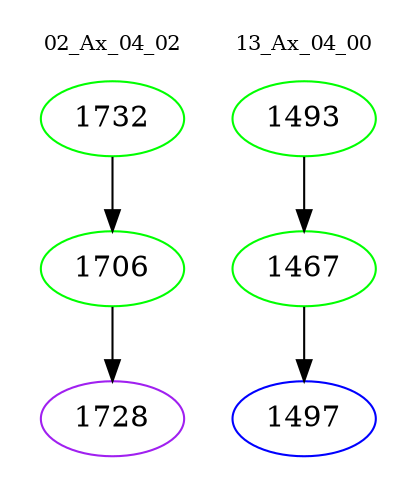 digraph{
subgraph cluster_0 {
color = white
label = "02_Ax_04_02";
fontsize=10;
T0_1732 [label="1732", color="green"]
T0_1732 -> T0_1706 [color="black"]
T0_1706 [label="1706", color="green"]
T0_1706 -> T0_1728 [color="black"]
T0_1728 [label="1728", color="purple"]
}
subgraph cluster_1 {
color = white
label = "13_Ax_04_00";
fontsize=10;
T1_1493 [label="1493", color="green"]
T1_1493 -> T1_1467 [color="black"]
T1_1467 [label="1467", color="green"]
T1_1467 -> T1_1497 [color="black"]
T1_1497 [label="1497", color="blue"]
}
}
